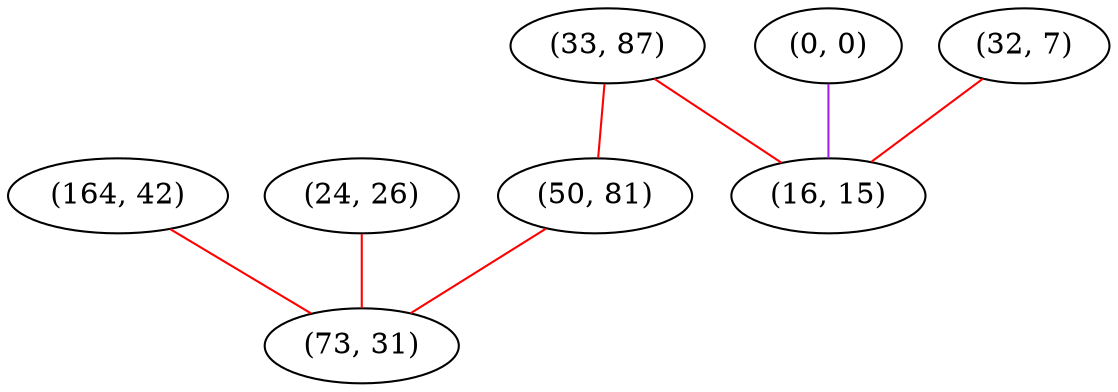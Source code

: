 graph "" {
"(164, 42)";
"(0, 0)";
"(33, 87)";
"(24, 26)";
"(32, 7)";
"(50, 81)";
"(16, 15)";
"(73, 31)";
"(164, 42)" -- "(73, 31)"  [color=red, key=0, weight=1];
"(0, 0)" -- "(16, 15)"  [color=purple, key=0, weight=4];
"(33, 87)" -- "(16, 15)"  [color=red, key=0, weight=1];
"(33, 87)" -- "(50, 81)"  [color=red, key=0, weight=1];
"(24, 26)" -- "(73, 31)"  [color=red, key=0, weight=1];
"(32, 7)" -- "(16, 15)"  [color=red, key=0, weight=1];
"(50, 81)" -- "(73, 31)"  [color=red, key=0, weight=1];
}
